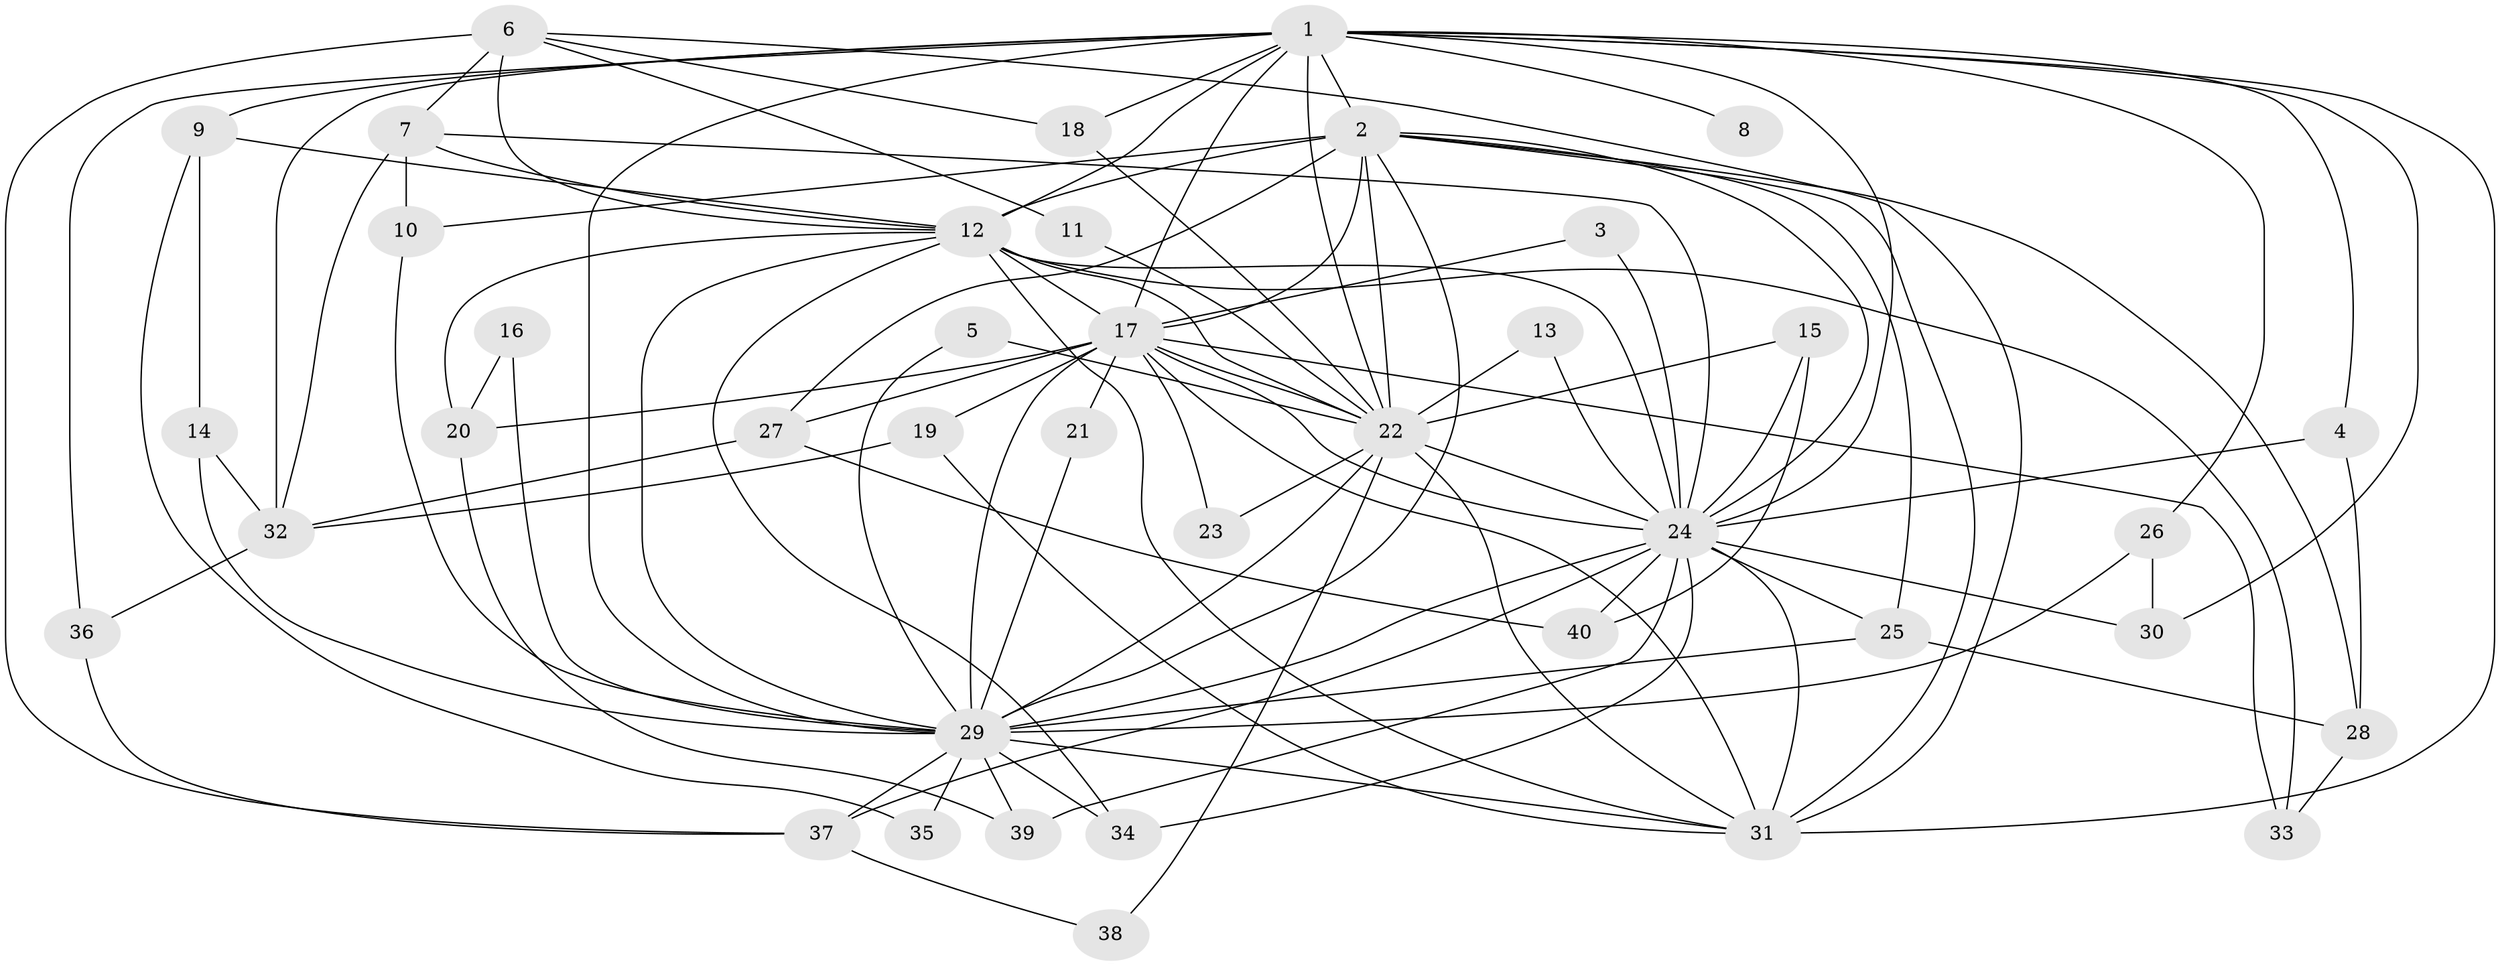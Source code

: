 // original degree distribution, {27: 0.0125, 14: 0.0375, 24: 0.0125, 18: 0.0125, 17: 0.025, 21: 0.0125, 15: 0.0125, 2: 0.525, 3: 0.2125, 4: 0.05, 6: 0.0375, 5: 0.05}
// Generated by graph-tools (version 1.1) at 2025/01/03/09/25 03:01:27]
// undirected, 40 vertices, 106 edges
graph export_dot {
graph [start="1"]
  node [color=gray90,style=filled];
  1;
  2;
  3;
  4;
  5;
  6;
  7;
  8;
  9;
  10;
  11;
  12;
  13;
  14;
  15;
  16;
  17;
  18;
  19;
  20;
  21;
  22;
  23;
  24;
  25;
  26;
  27;
  28;
  29;
  30;
  31;
  32;
  33;
  34;
  35;
  36;
  37;
  38;
  39;
  40;
  1 -- 2 [weight=2.0];
  1 -- 4 [weight=1.0];
  1 -- 8 [weight=3.0];
  1 -- 9 [weight=2.0];
  1 -- 12 [weight=2.0];
  1 -- 17 [weight=4.0];
  1 -- 18 [weight=1.0];
  1 -- 22 [weight=2.0];
  1 -- 24 [weight=3.0];
  1 -- 26 [weight=1.0];
  1 -- 29 [weight=2.0];
  1 -- 30 [weight=2.0];
  1 -- 31 [weight=3.0];
  1 -- 32 [weight=1.0];
  1 -- 36 [weight=1.0];
  2 -- 10 [weight=1.0];
  2 -- 12 [weight=1.0];
  2 -- 17 [weight=2.0];
  2 -- 22 [weight=1.0];
  2 -- 24 [weight=1.0];
  2 -- 25 [weight=1.0];
  2 -- 27 [weight=2.0];
  2 -- 28 [weight=1.0];
  2 -- 29 [weight=2.0];
  2 -- 31 [weight=1.0];
  3 -- 17 [weight=1.0];
  3 -- 24 [weight=1.0];
  4 -- 24 [weight=1.0];
  4 -- 28 [weight=1.0];
  5 -- 22 [weight=1.0];
  5 -- 29 [weight=1.0];
  6 -- 7 [weight=1.0];
  6 -- 11 [weight=1.0];
  6 -- 12 [weight=1.0];
  6 -- 18 [weight=1.0];
  6 -- 31 [weight=1.0];
  6 -- 37 [weight=1.0];
  7 -- 10 [weight=1.0];
  7 -- 12 [weight=1.0];
  7 -- 24 [weight=2.0];
  7 -- 32 [weight=1.0];
  9 -- 12 [weight=1.0];
  9 -- 14 [weight=1.0];
  9 -- 35 [weight=1.0];
  10 -- 29 [weight=1.0];
  11 -- 22 [weight=1.0];
  12 -- 17 [weight=3.0];
  12 -- 20 [weight=1.0];
  12 -- 22 [weight=1.0];
  12 -- 24 [weight=2.0];
  12 -- 29 [weight=2.0];
  12 -- 31 [weight=1.0];
  12 -- 33 [weight=1.0];
  12 -- 34 [weight=1.0];
  13 -- 22 [weight=2.0];
  13 -- 24 [weight=1.0];
  14 -- 29 [weight=1.0];
  14 -- 32 [weight=1.0];
  15 -- 22 [weight=1.0];
  15 -- 24 [weight=1.0];
  15 -- 40 [weight=1.0];
  16 -- 20 [weight=1.0];
  16 -- 29 [weight=1.0];
  17 -- 19 [weight=1.0];
  17 -- 20 [weight=2.0];
  17 -- 21 [weight=2.0];
  17 -- 22 [weight=2.0];
  17 -- 23 [weight=1.0];
  17 -- 24 [weight=2.0];
  17 -- 27 [weight=1.0];
  17 -- 29 [weight=3.0];
  17 -- 31 [weight=2.0];
  17 -- 33 [weight=1.0];
  18 -- 22 [weight=1.0];
  19 -- 31 [weight=1.0];
  19 -- 32 [weight=1.0];
  20 -- 39 [weight=1.0];
  21 -- 29 [weight=1.0];
  22 -- 23 [weight=1.0];
  22 -- 24 [weight=2.0];
  22 -- 29 [weight=1.0];
  22 -- 31 [weight=2.0];
  22 -- 38 [weight=1.0];
  24 -- 25 [weight=1.0];
  24 -- 29 [weight=2.0];
  24 -- 30 [weight=1.0];
  24 -- 31 [weight=2.0];
  24 -- 34 [weight=1.0];
  24 -- 37 [weight=1.0];
  24 -- 39 [weight=2.0];
  24 -- 40 [weight=1.0];
  25 -- 28 [weight=1.0];
  25 -- 29 [weight=1.0];
  26 -- 29 [weight=1.0];
  26 -- 30 [weight=1.0];
  27 -- 32 [weight=1.0];
  27 -- 40 [weight=1.0];
  28 -- 33 [weight=1.0];
  29 -- 31 [weight=1.0];
  29 -- 34 [weight=1.0];
  29 -- 35 [weight=1.0];
  29 -- 37 [weight=1.0];
  29 -- 39 [weight=1.0];
  32 -- 36 [weight=1.0];
  36 -- 37 [weight=1.0];
  37 -- 38 [weight=1.0];
}
